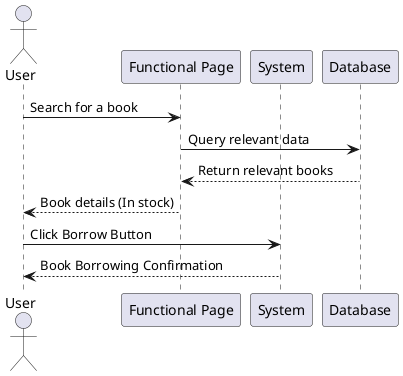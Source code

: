 @startuml
actor User
participant "Functional Page" as Page
participant "System" as System
participant "Database" as DB

User -> Page: Search for a book
Page -> DB: Query relevant data
DB --> Page: Return relevant books
Page --> User: Book details (In stock)
User -> System: Click Borrow Button
System --> User: Book Borrowing Confirmation
@enduml